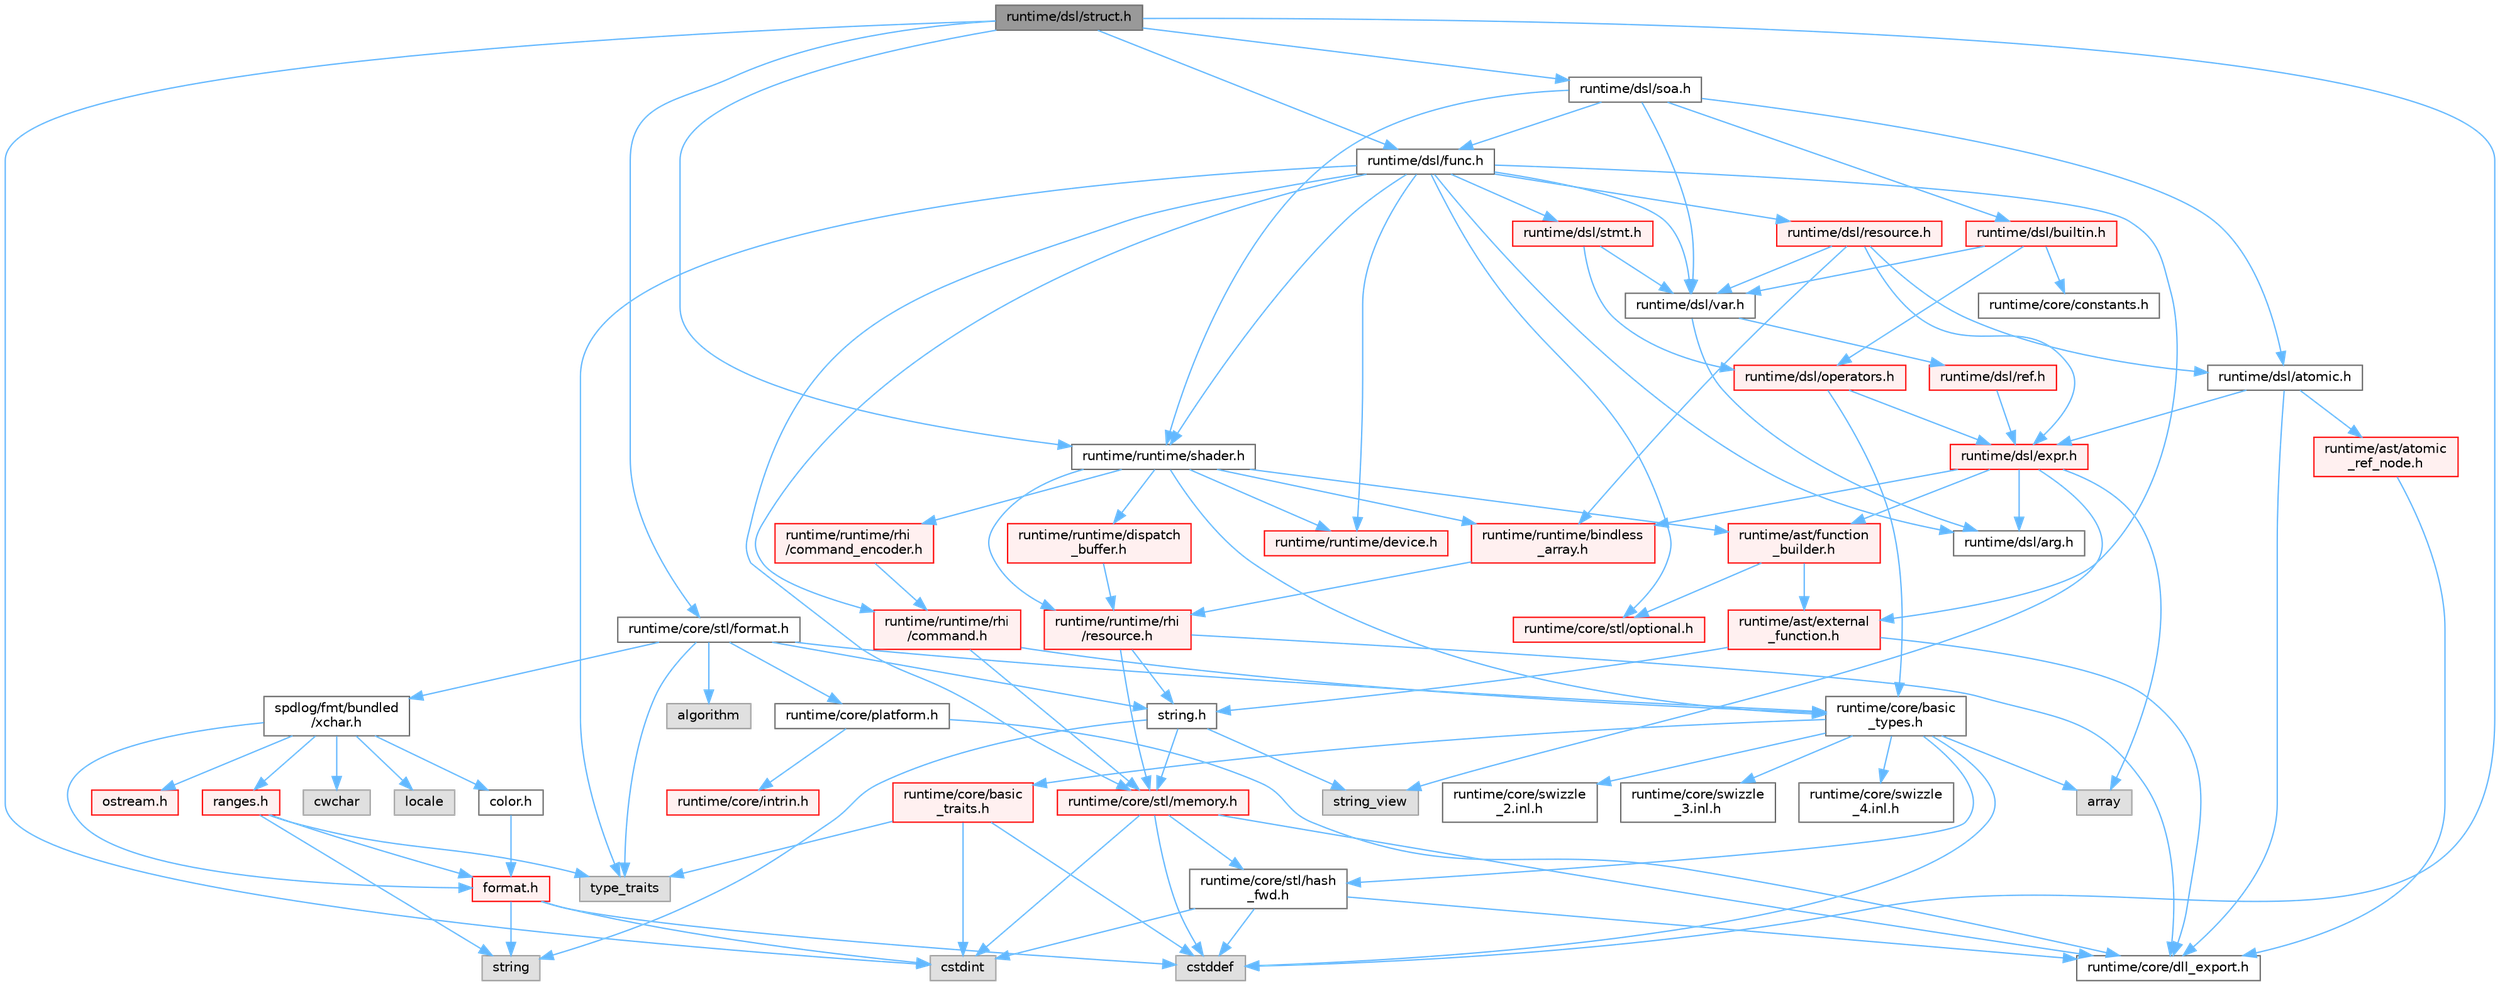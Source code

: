 digraph "runtime/dsl/struct.h"
{
 // LATEX_PDF_SIZE
  bgcolor="transparent";
  edge [fontname=Helvetica,fontsize=10,labelfontname=Helvetica,labelfontsize=10];
  node [fontname=Helvetica,fontsize=10,shape=box,height=0.2,width=0.4];
  Node1 [id="Node000001",label="runtime/dsl/struct.h",height=0.2,width=0.4,color="gray40", fillcolor="grey60", style="filled", fontcolor="black",tooltip=" "];
  Node1 -> Node2 [id="edge1_Node000001_Node000002",color="steelblue1",style="solid",tooltip=" "];
  Node2 [id="Node000002",label="cstdint",height=0.2,width=0.4,color="grey60", fillcolor="#E0E0E0", style="filled",tooltip=" "];
  Node1 -> Node3 [id="edge2_Node000001_Node000003",color="steelblue1",style="solid",tooltip=" "];
  Node3 [id="Node000003",label="cstddef",height=0.2,width=0.4,color="grey60", fillcolor="#E0E0E0", style="filled",tooltip=" "];
  Node1 -> Node4 [id="edge3_Node000001_Node000004",color="steelblue1",style="solid",tooltip=" "];
  Node4 [id="Node000004",label="runtime/core/stl/format.h",height=0.2,width=0.4,color="grey40", fillcolor="white", style="filled",URL="$core_2stl_2format_8h.html",tooltip=" "];
  Node4 -> Node5 [id="edge4_Node000004_Node000005",color="steelblue1",style="solid",tooltip=" "];
  Node5 [id="Node000005",label="type_traits",height=0.2,width=0.4,color="grey60", fillcolor="#E0E0E0", style="filled",tooltip=" "];
  Node4 -> Node6 [id="edge5_Node000004_Node000006",color="steelblue1",style="solid",tooltip=" "];
  Node6 [id="Node000006",label="algorithm",height=0.2,width=0.4,color="grey60", fillcolor="#E0E0E0", style="filled",tooltip=" "];
  Node4 -> Node7 [id="edge6_Node000004_Node000007",color="steelblue1",style="solid",tooltip=" "];
  Node7 [id="Node000007",label="spdlog/fmt/bundled\l/xchar.h",height=0.2,width=0.4,color="grey40", fillcolor="white", style="filled",URL="$bundled_2xchar_8h.html",tooltip=" "];
  Node7 -> Node8 [id="edge7_Node000007_Node000008",color="steelblue1",style="solid",tooltip=" "];
  Node8 [id="Node000008",label="color.h",height=0.2,width=0.4,color="grey40", fillcolor="white", style="filled",URL="$spdlog_2include_2spdlog_2fmt_2bundled_2color_8h.html",tooltip=" "];
  Node8 -> Node9 [id="edge8_Node000008_Node000009",color="steelblue1",style="solid",tooltip=" "];
  Node9 [id="Node000009",label="format.h",height=0.2,width=0.4,color="red", fillcolor="#FFF0F0", style="filled",URL="$spdlog_2include_2spdlog_2fmt_2bundled_2format_8h.html",tooltip=" "];
  Node9 -> Node3 [id="edge9_Node000009_Node000003",color="steelblue1",style="solid",tooltip=" "];
  Node9 -> Node2 [id="edge10_Node000009_Node000002",color="steelblue1",style="solid",tooltip=" "];
  Node9 -> Node14 [id="edge11_Node000009_Node000014",color="steelblue1",style="solid",tooltip=" "];
  Node14 [id="Node000014",label="string",height=0.2,width=0.4,color="grey60", fillcolor="#E0E0E0", style="filled",tooltip=" "];
  Node7 -> Node9 [id="edge12_Node000007_Node000009",color="steelblue1",style="solid",tooltip=" "];
  Node7 -> Node167 [id="edge13_Node000007_Node000167",color="steelblue1",style="solid",tooltip=" "];
  Node167 [id="Node000167",label="ostream.h",height=0.2,width=0.4,color="red", fillcolor="#FFF0F0", style="filled",URL="$ostream_8h.html",tooltip=" "];
  Node7 -> Node174 [id="edge14_Node000007_Node000174",color="steelblue1",style="solid",tooltip=" "];
  Node174 [id="Node000174",label="ranges.h",height=0.2,width=0.4,color="red", fillcolor="#FFF0F0", style="filled",URL="$bundled_2ranges_8h.html",tooltip=" "];
  Node174 -> Node14 [id="edge15_Node000174_Node000014",color="steelblue1",style="solid",tooltip=" "];
  Node174 -> Node5 [id="edge16_Node000174_Node000005",color="steelblue1",style="solid",tooltip=" "];
  Node174 -> Node9 [id="edge17_Node000174_Node000009",color="steelblue1",style="solid",tooltip=" "];
  Node7 -> Node177 [id="edge18_Node000007_Node000177",color="steelblue1",style="solid",tooltip=" "];
  Node177 [id="Node000177",label="cwchar",height=0.2,width=0.4,color="grey60", fillcolor="#E0E0E0", style="filled",tooltip=" "];
  Node7 -> Node166 [id="edge19_Node000007_Node000166",color="steelblue1",style="solid",tooltip=" "];
  Node166 [id="Node000166",label="locale",height=0.2,width=0.4,color="grey60", fillcolor="#E0E0E0", style="filled",tooltip=" "];
  Node4 -> Node178 [id="edge20_Node000004_Node000178",color="steelblue1",style="solid",tooltip=" "];
  Node178 [id="Node000178",label="runtime/core/basic\l_types.h",height=0.2,width=0.4,color="grey40", fillcolor="white", style="filled",URL="$basic__types_8h.html",tooltip=" "];
  Node178 -> Node3 [id="edge21_Node000178_Node000003",color="steelblue1",style="solid",tooltip=" "];
  Node178 -> Node155 [id="edge22_Node000178_Node000155",color="steelblue1",style="solid",tooltip=" "];
  Node155 [id="Node000155",label="array",height=0.2,width=0.4,color="grey60", fillcolor="#E0E0E0", style="filled",tooltip=" "];
  Node178 -> Node157 [id="edge23_Node000178_Node000157",color="steelblue1",style="solid",tooltip=" "];
  Node157 [id="Node000157",label="runtime/core/stl/hash\l_fwd.h",height=0.2,width=0.4,color="grey40", fillcolor="white", style="filled",URL="$hash__fwd_8h.html",tooltip=" "];
  Node157 -> Node3 [id="edge24_Node000157_Node000003",color="steelblue1",style="solid",tooltip=" "];
  Node157 -> Node2 [id="edge25_Node000157_Node000002",color="steelblue1",style="solid",tooltip=" "];
  Node157 -> Node156 [id="edge26_Node000157_Node000156",color="steelblue1",style="solid",tooltip=" "];
  Node156 [id="Node000156",label="runtime/core/dll_export.h",height=0.2,width=0.4,color="grey40", fillcolor="white", style="filled",URL="$dll__export_8h.html",tooltip=" "];
  Node178 -> Node179 [id="edge27_Node000178_Node000179",color="steelblue1",style="solid",tooltip=" "];
  Node179 [id="Node000179",label="runtime/core/basic\l_traits.h",height=0.2,width=0.4,color="red", fillcolor="#FFF0F0", style="filled",URL="$basic__traits_8h.html",tooltip=" "];
  Node179 -> Node2 [id="edge28_Node000179_Node000002",color="steelblue1",style="solid",tooltip=" "];
  Node179 -> Node3 [id="edge29_Node000179_Node000003",color="steelblue1",style="solid",tooltip=" "];
  Node179 -> Node5 [id="edge30_Node000179_Node000005",color="steelblue1",style="solid",tooltip=" "];
  Node178 -> Node183 [id="edge31_Node000178_Node000183",color="steelblue1",style="solid",tooltip=" "];
  Node183 [id="Node000183",label="runtime/core/swizzle\l_2.inl.h",height=0.2,width=0.4,color="grey40", fillcolor="white", style="filled",URL="$core_2swizzle__2_8inl_8h.html",tooltip=" "];
  Node178 -> Node184 [id="edge32_Node000178_Node000184",color="steelblue1",style="solid",tooltip=" "];
  Node184 [id="Node000184",label="runtime/core/swizzle\l_3.inl.h",height=0.2,width=0.4,color="grey40", fillcolor="white", style="filled",URL="$core_2swizzle__3_8inl_8h.html",tooltip=" "];
  Node178 -> Node185 [id="edge33_Node000178_Node000185",color="steelblue1",style="solid",tooltip=" "];
  Node185 [id="Node000185",label="runtime/core/swizzle\l_4.inl.h",height=0.2,width=0.4,color="grey40", fillcolor="white", style="filled",URL="$core_2swizzle__4_8inl_8h.html",tooltip=" "];
  Node4 -> Node13 [id="edge34_Node000004_Node000013",color="steelblue1",style="solid",tooltip=" "];
  Node13 [id="Node000013",label="string.h",height=0.2,width=0.4,color="grey40", fillcolor="white", style="filled",URL="$string_8h.html",tooltip=" "];
  Node13 -> Node14 [id="edge35_Node000013_Node000014",color="steelblue1",style="solid",tooltip=" "];
  Node13 -> Node15 [id="edge36_Node000013_Node000015",color="steelblue1",style="solid",tooltip=" "];
  Node15 [id="Node000015",label="string_view",height=0.2,width=0.4,color="grey60", fillcolor="#E0E0E0", style="filled",tooltip=" "];
  Node13 -> Node16 [id="edge37_Node000013_Node000016",color="steelblue1",style="solid",tooltip=" "];
  Node16 [id="Node000016",label="runtime/core/stl/memory.h",height=0.2,width=0.4,color="red", fillcolor="#FFF0F0", style="filled",URL="$core_2stl_2memory_8h.html",tooltip=" "];
  Node16 -> Node3 [id="edge38_Node000016_Node000003",color="steelblue1",style="solid",tooltip=" "];
  Node16 -> Node2 [id="edge39_Node000016_Node000002",color="steelblue1",style="solid",tooltip=" "];
  Node16 -> Node156 [id="edge40_Node000016_Node000156",color="steelblue1",style="solid",tooltip=" "];
  Node16 -> Node157 [id="edge41_Node000016_Node000157",color="steelblue1",style="solid",tooltip=" "];
  Node4 -> Node186 [id="edge42_Node000004_Node000186",color="steelblue1",style="solid",tooltip=" "];
  Node186 [id="Node000186",label="runtime/core/platform.h",height=0.2,width=0.4,color="grey40", fillcolor="white", style="filled",URL="$core_2_platform_8h.html",tooltip=" "];
  Node186 -> Node156 [id="edge43_Node000186_Node000156",color="steelblue1",style="solid",tooltip=" "];
  Node186 -> Node187 [id="edge44_Node000186_Node000187",color="steelblue1",style="solid",tooltip=" "];
  Node187 [id="Node000187",label="runtime/core/intrin.h",height=0.2,width=0.4,color="red", fillcolor="#FFF0F0", style="filled",URL="$intrin_8h.html",tooltip=" "];
  Node1 -> Node189 [id="edge45_Node000001_Node000189",color="steelblue1",style="solid",tooltip=" "];
  Node189 [id="Node000189",label="runtime/dsl/soa.h",height=0.2,width=0.4,color="grey40", fillcolor="white", style="filled",URL="$soa_8h.html",tooltip=" "];
  Node189 -> Node190 [id="edge46_Node000189_Node000190",color="steelblue1",style="solid",tooltip=" "];
  Node190 [id="Node000190",label="runtime/dsl/var.h",height=0.2,width=0.4,color="grey40", fillcolor="white", style="filled",URL="$var_8h.html",tooltip=" "];
  Node190 -> Node191 [id="edge47_Node000190_Node000191",color="steelblue1",style="solid",tooltip=" "];
  Node191 [id="Node000191",label="runtime/dsl/ref.h",height=0.2,width=0.4,color="red", fillcolor="#FFF0F0", style="filled",URL="$ref_8h.html",tooltip=" "];
  Node191 -> Node192 [id="edge48_Node000191_Node000192",color="steelblue1",style="solid",tooltip=" "];
  Node192 [id="Node000192",label="runtime/dsl/expr.h",height=0.2,width=0.4,color="red", fillcolor="#FFF0F0", style="filled",URL="$expr_8h.html",tooltip=" "];
  Node192 -> Node155 [id="edge49_Node000192_Node000155",color="steelblue1",style="solid",tooltip=" "];
  Node192 -> Node15 [id="edge50_Node000192_Node000015",color="steelblue1",style="solid",tooltip=" "];
  Node192 -> Node243 [id="edge51_Node000192_Node000243",color="steelblue1",style="solid",tooltip=" "];
  Node243 [id="Node000243",label="runtime/runtime/bindless\l_array.h",height=0.2,width=0.4,color="red", fillcolor="#FFF0F0", style="filled",URL="$bindless__array_8h.html",tooltip=" "];
  Node243 -> Node197 [id="edge52_Node000243_Node000197",color="steelblue1",style="solid",tooltip=" "];
  Node197 [id="Node000197",label="runtime/runtime/rhi\l/resource.h",height=0.2,width=0.4,color="red", fillcolor="#FFF0F0", style="filled",URL="$runtime_2rhi_2resource_8h.html",tooltip=" "];
  Node197 -> Node156 [id="edge53_Node000197_Node000156",color="steelblue1",style="solid",tooltip=" "];
  Node197 -> Node16 [id="edge54_Node000197_Node000016",color="steelblue1",style="solid",tooltip=" "];
  Node197 -> Node13 [id="edge55_Node000197_Node000013",color="steelblue1",style="solid",tooltip=" "];
  Node192 -> Node254 [id="edge56_Node000192_Node000254",color="steelblue1",style="solid",tooltip=" "];
  Node254 [id="Node000254",label="runtime/ast/function\l_builder.h",height=0.2,width=0.4,color="red", fillcolor="#FFF0F0", style="filled",URL="$function__builder_8h.html",tooltip=" "];
  Node254 -> Node258 [id="edge57_Node000254_Node000258",color="steelblue1",style="solid",tooltip=" "];
  Node258 [id="Node000258",label="runtime/ast/external\l_function.h",height=0.2,width=0.4,color="red", fillcolor="#FFF0F0", style="filled",URL="$external__function_8h.html",tooltip=" "];
  Node258 -> Node156 [id="edge58_Node000258_Node000156",color="steelblue1",style="solid",tooltip=" "];
  Node258 -> Node13 [id="edge59_Node000258_Node000013",color="steelblue1",style="solid",tooltip=" "];
  Node254 -> Node211 [id="edge60_Node000254_Node000211",color="steelblue1",style="solid",tooltip=" "];
  Node211 [id="Node000211",label="runtime/core/stl/optional.h",height=0.2,width=0.4,color="red", fillcolor="#FFF0F0", style="filled",URL="$core_2stl_2optional_8h.html",tooltip=" "];
  Node192 -> Node261 [id="edge61_Node000192_Node000261",color="steelblue1",style="solid",tooltip=" "];
  Node261 [id="Node000261",label="runtime/dsl/arg.h",height=0.2,width=0.4,color="grey40", fillcolor="white", style="filled",URL="$arg_8h.html",tooltip=" "];
  Node190 -> Node261 [id="edge62_Node000190_Node000261",color="steelblue1",style="solid",tooltip=" "];
  Node189 -> Node265 [id="edge63_Node000189_Node000265",color="steelblue1",style="solid",tooltip=" "];
  Node265 [id="Node000265",label="runtime/dsl/atomic.h",height=0.2,width=0.4,color="grey40", fillcolor="white", style="filled",URL="$dsl_2atomic_8h.html",tooltip=" "];
  Node265 -> Node156 [id="edge64_Node000265_Node000156",color="steelblue1",style="solid",tooltip=" "];
  Node265 -> Node266 [id="edge65_Node000265_Node000266",color="steelblue1",style="solid",tooltip=" "];
  Node266 [id="Node000266",label="runtime/ast/atomic\l_ref_node.h",height=0.2,width=0.4,color="red", fillcolor="#FFF0F0", style="filled",URL="$atomic__ref__node_8h.html",tooltip=" "];
  Node266 -> Node156 [id="edge66_Node000266_Node000156",color="steelblue1",style="solid",tooltip=" "];
  Node265 -> Node192 [id="edge67_Node000265_Node000192",color="steelblue1",style="solid",tooltip=" "];
  Node189 -> Node267 [id="edge68_Node000189_Node000267",color="steelblue1",style="solid",tooltip=" "];
  Node267 [id="Node000267",label="runtime/dsl/builtin.h",height=0.2,width=0.4,color="red", fillcolor="#FFF0F0", style="filled",URL="$builtin_8h.html",tooltip=" "];
  Node267 -> Node196 [id="edge69_Node000267_Node000196",color="steelblue1",style="solid",tooltip=" "];
  Node196 [id="Node000196",label="runtime/core/constants.h",height=0.2,width=0.4,color="grey40", fillcolor="white", style="filled",URL="$constants_8h.html",tooltip=" "];
  Node267 -> Node190 [id="edge70_Node000267_Node000190",color="steelblue1",style="solid",tooltip=" "];
  Node267 -> Node268 [id="edge71_Node000267_Node000268",color="steelblue1",style="solid",tooltip=" "];
  Node268 [id="Node000268",label="runtime/dsl/operators.h",height=0.2,width=0.4,color="red", fillcolor="#FFF0F0", style="filled",URL="$operators_8h.html",tooltip=" "];
  Node268 -> Node178 [id="edge72_Node000268_Node000178",color="steelblue1",style="solid",tooltip=" "];
  Node268 -> Node192 [id="edge73_Node000268_Node000192",color="steelblue1",style="solid",tooltip=" "];
  Node189 -> Node270 [id="edge74_Node000189_Node000270",color="steelblue1",style="solid",tooltip=" "];
  Node270 [id="Node000270",label="runtime/dsl/func.h",height=0.2,width=0.4,color="grey40", fillcolor="white", style="filled",URL="$func_8h.html",tooltip=" "];
  Node270 -> Node5 [id="edge75_Node000270_Node000005",color="steelblue1",style="solid",tooltip=" "];
  Node270 -> Node16 [id="edge76_Node000270_Node000016",color="steelblue1",style="solid",tooltip=" "];
  Node270 -> Node211 [id="edge77_Node000270_Node000211",color="steelblue1",style="solid",tooltip=" "];
  Node270 -> Node258 [id="edge78_Node000270_Node000258",color="steelblue1",style="solid",tooltip=" "];
  Node270 -> Node201 [id="edge79_Node000270_Node000201",color="steelblue1",style="solid",tooltip=" "];
  Node201 [id="Node000201",label="runtime/runtime/rhi\l/command.h",height=0.2,width=0.4,color="red", fillcolor="#FFF0F0", style="filled",URL="$command_8h.html",tooltip=" "];
  Node201 -> Node178 [id="edge80_Node000201_Node000178",color="steelblue1",style="solid",tooltip=" "];
  Node201 -> Node16 [id="edge81_Node000201_Node000016",color="steelblue1",style="solid",tooltip=" "];
  Node270 -> Node271 [id="edge82_Node000270_Node000271",color="steelblue1",style="solid",tooltip=" "];
  Node271 [id="Node000271",label="runtime/runtime/device.h",height=0.2,width=0.4,color="red", fillcolor="#FFF0F0", style="filled",URL="$device_8h.html",tooltip=" "];
  Node270 -> Node272 [id="edge83_Node000270_Node000272",color="steelblue1",style="solid",tooltip=" "];
  Node272 [id="Node000272",label="runtime/runtime/shader.h",height=0.2,width=0.4,color="grey40", fillcolor="white", style="filled",URL="$shader_8h.html",tooltip=" "];
  Node272 -> Node178 [id="edge84_Node000272_Node000178",color="steelblue1",style="solid",tooltip=" "];
  Node272 -> Node254 [id="edge85_Node000272_Node000254",color="steelblue1",style="solid",tooltip=" "];
  Node272 -> Node197 [id="edge86_Node000272_Node000197",color="steelblue1",style="solid",tooltip=" "];
  Node272 -> Node271 [id="edge87_Node000272_Node000271",color="steelblue1",style="solid",tooltip=" "];
  Node272 -> Node243 [id="edge88_Node000272_Node000243",color="steelblue1",style="solid",tooltip=" "];
  Node272 -> Node273 [id="edge89_Node000272_Node000273",color="steelblue1",style="solid",tooltip=" "];
  Node273 [id="Node000273",label="runtime/runtime/dispatch\l_buffer.h",height=0.2,width=0.4,color="red", fillcolor="#FFF0F0", style="filled",URL="$dispatch__buffer_8h.html",tooltip=" "];
  Node273 -> Node197 [id="edge90_Node000273_Node000197",color="steelblue1",style="solid",tooltip=" "];
  Node272 -> Node274 [id="edge91_Node000272_Node000274",color="steelblue1",style="solid",tooltip=" "];
  Node274 [id="Node000274",label="runtime/runtime/rhi\l/command_encoder.h",height=0.2,width=0.4,color="red", fillcolor="#FFF0F0", style="filled",URL="$command__encoder_8h.html",tooltip=" "];
  Node274 -> Node201 [id="edge92_Node000274_Node000201",color="steelblue1",style="solid",tooltip=" "];
  Node270 -> Node261 [id="edge93_Node000270_Node000261",color="steelblue1",style="solid",tooltip=" "];
  Node270 -> Node190 [id="edge94_Node000270_Node000190",color="steelblue1",style="solid",tooltip=" "];
  Node270 -> Node278 [id="edge95_Node000270_Node000278",color="steelblue1",style="solid",tooltip=" "];
  Node278 [id="Node000278",label="runtime/dsl/resource.h",height=0.2,width=0.4,color="red", fillcolor="#FFF0F0", style="filled",URL="$dsl_2resource_8h.html",tooltip=" "];
  Node278 -> Node243 [id="edge96_Node000278_Node000243",color="steelblue1",style="solid",tooltip=" "];
  Node278 -> Node192 [id="edge97_Node000278_Node000192",color="steelblue1",style="solid",tooltip=" "];
  Node278 -> Node190 [id="edge98_Node000278_Node000190",color="steelblue1",style="solid",tooltip=" "];
  Node278 -> Node265 [id="edge99_Node000278_Node000265",color="steelblue1",style="solid",tooltip=" "];
  Node270 -> Node280 [id="edge100_Node000270_Node000280",color="steelblue1",style="solid",tooltip=" "];
  Node280 [id="Node000280",label="runtime/dsl/stmt.h",height=0.2,width=0.4,color="red", fillcolor="#FFF0F0", style="filled",URL="$stmt_8h.html",tooltip=" "];
  Node280 -> Node190 [id="edge101_Node000280_Node000190",color="steelblue1",style="solid",tooltip=" "];
  Node280 -> Node268 [id="edge102_Node000280_Node000268",color="steelblue1",style="solid",tooltip=" "];
  Node189 -> Node272 [id="edge103_Node000189_Node000272",color="steelblue1",style="solid",tooltip=" "];
  Node1 -> Node270 [id="edge104_Node000001_Node000270",color="steelblue1",style="solid",tooltip=" "];
  Node1 -> Node272 [id="edge105_Node000001_Node000272",color="steelblue1",style="solid",tooltip=" "];
}

